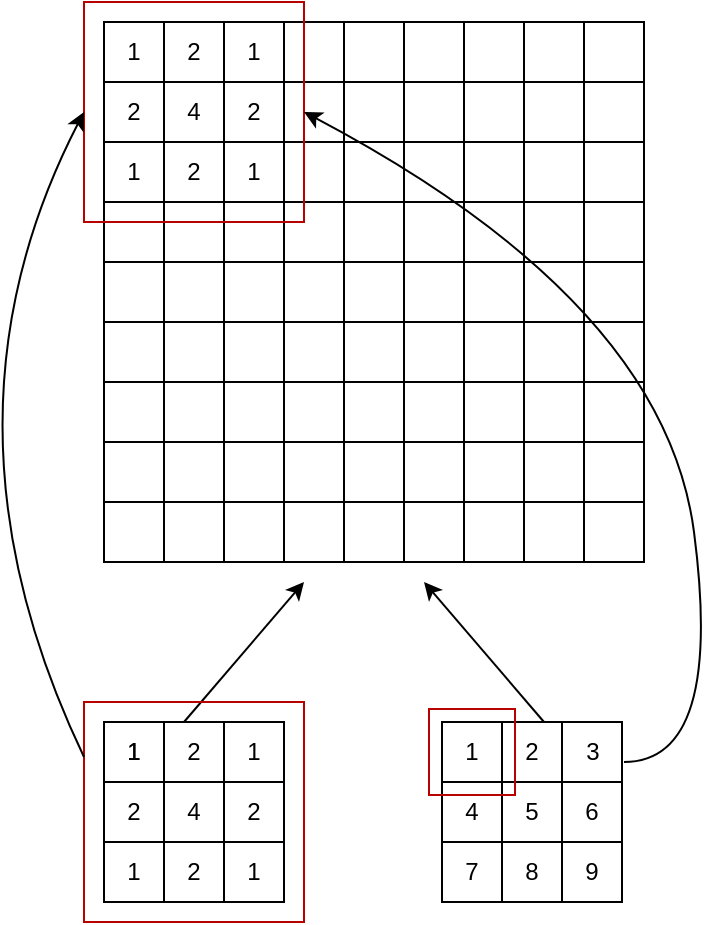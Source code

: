 <mxfile version="24.2.1" type="github">
  <diagram name="第 1 页" id="wfa_UhKyxMQuZNUXZOUe">
    <mxGraphModel dx="864" dy="561" grid="1" gridSize="10" guides="1" tooltips="1" connect="1" arrows="1" fold="1" page="1" pageScale="1" pageWidth="827" pageHeight="1169" math="0" shadow="0">
      <root>
        <mxCell id="0" />
        <mxCell id="1" parent="0" />
        <mxCell id="UCycTi4Z6VNCuyReyP9J-1" value="" style="whiteSpace=wrap;html=1;aspect=fixed;" vertex="1" parent="1">
          <mxGeometry x="200" y="100" width="270" height="270" as="geometry" />
        </mxCell>
        <mxCell id="UCycTi4Z6VNCuyReyP9J-2" value="" style="whiteSpace=wrap;html=1;aspect=fixed;" vertex="1" parent="1">
          <mxGeometry x="200" y="450" width="90" height="90" as="geometry" />
        </mxCell>
        <mxCell id="UCycTi4Z6VNCuyReyP9J-4" value="" style="endArrow=none;html=1;rounded=0;" edge="1" parent="1">
          <mxGeometry width="50" height="50" relative="1" as="geometry">
            <mxPoint x="200" y="480" as="sourcePoint" />
            <mxPoint x="290" y="480" as="targetPoint" />
          </mxGeometry>
        </mxCell>
        <mxCell id="UCycTi4Z6VNCuyReyP9J-5" value="" style="endArrow=none;html=1;rounded=0;" edge="1" parent="1">
          <mxGeometry width="50" height="50" relative="1" as="geometry">
            <mxPoint x="200" y="510" as="sourcePoint" />
            <mxPoint x="290" y="510" as="targetPoint" />
          </mxGeometry>
        </mxCell>
        <mxCell id="UCycTi4Z6VNCuyReyP9J-8" value="" style="endArrow=none;html=1;rounded=0;" edge="1" parent="1">
          <mxGeometry width="50" height="50" relative="1" as="geometry">
            <mxPoint x="230" y="540" as="sourcePoint" />
            <mxPoint x="230" y="450" as="targetPoint" />
          </mxGeometry>
        </mxCell>
        <mxCell id="UCycTi4Z6VNCuyReyP9J-9" value="" style="endArrow=none;html=1;rounded=0;" edge="1" parent="1">
          <mxGeometry width="50" height="50" relative="1" as="geometry">
            <mxPoint x="260" y="540" as="sourcePoint" />
            <mxPoint x="260" y="450" as="targetPoint" />
          </mxGeometry>
        </mxCell>
        <mxCell id="UCycTi4Z6VNCuyReyP9J-16" value="" style="endArrow=classic;html=1;rounded=0;" edge="1" parent="1">
          <mxGeometry width="50" height="50" relative="1" as="geometry">
            <mxPoint x="240" y="450" as="sourcePoint" />
            <mxPoint x="300" y="380" as="targetPoint" />
          </mxGeometry>
        </mxCell>
        <mxCell id="UCycTi4Z6VNCuyReyP9J-17" value="" style="endArrow=classic;html=1;rounded=0;" edge="1" parent="1">
          <mxGeometry width="50" height="50" relative="1" as="geometry">
            <mxPoint x="420" y="450" as="sourcePoint" />
            <mxPoint x="360" y="380" as="targetPoint" />
          </mxGeometry>
        </mxCell>
        <mxCell id="UCycTi4Z6VNCuyReyP9J-19" value="" style="whiteSpace=wrap;html=1;aspect=fixed;" vertex="1" parent="1">
          <mxGeometry x="200" y="100" width="90" height="90" as="geometry" />
        </mxCell>
        <mxCell id="UCycTi4Z6VNCuyReyP9J-20" value="" style="endArrow=none;html=1;rounded=0;" edge="1" parent="1">
          <mxGeometry width="50" height="50" relative="1" as="geometry">
            <mxPoint x="200" y="130" as="sourcePoint" />
            <mxPoint x="290" y="130" as="targetPoint" />
          </mxGeometry>
        </mxCell>
        <mxCell id="UCycTi4Z6VNCuyReyP9J-21" value="" style="endArrow=none;html=1;rounded=0;" edge="1" parent="1">
          <mxGeometry width="50" height="50" relative="1" as="geometry">
            <mxPoint x="200" y="160" as="sourcePoint" />
            <mxPoint x="290" y="160" as="targetPoint" />
          </mxGeometry>
        </mxCell>
        <mxCell id="UCycTi4Z6VNCuyReyP9J-22" value="" style="endArrow=none;html=1;rounded=0;" edge="1" parent="1">
          <mxGeometry width="50" height="50" relative="1" as="geometry">
            <mxPoint x="230" y="190" as="sourcePoint" />
            <mxPoint x="230" y="100" as="targetPoint" />
          </mxGeometry>
        </mxCell>
        <mxCell id="UCycTi4Z6VNCuyReyP9J-23" value="" style="endArrow=none;html=1;rounded=0;" edge="1" parent="1">
          <mxGeometry width="50" height="50" relative="1" as="geometry">
            <mxPoint x="260" y="190" as="sourcePoint" />
            <mxPoint x="260" y="100" as="targetPoint" />
          </mxGeometry>
        </mxCell>
        <mxCell id="UCycTi4Z6VNCuyReyP9J-24" value="" style="whiteSpace=wrap;html=1;aspect=fixed;" vertex="1" parent="1">
          <mxGeometry x="290" y="100" width="90" height="90" as="geometry" />
        </mxCell>
        <mxCell id="UCycTi4Z6VNCuyReyP9J-25" value="" style="endArrow=none;html=1;rounded=0;" edge="1" parent="1">
          <mxGeometry width="50" height="50" relative="1" as="geometry">
            <mxPoint x="290" y="130" as="sourcePoint" />
            <mxPoint x="380" y="130" as="targetPoint" />
          </mxGeometry>
        </mxCell>
        <mxCell id="UCycTi4Z6VNCuyReyP9J-26" value="" style="endArrow=none;html=1;rounded=0;" edge="1" parent="1">
          <mxGeometry width="50" height="50" relative="1" as="geometry">
            <mxPoint x="290" y="160" as="sourcePoint" />
            <mxPoint x="380" y="160" as="targetPoint" />
          </mxGeometry>
        </mxCell>
        <mxCell id="UCycTi4Z6VNCuyReyP9J-27" value="" style="endArrow=none;html=1;rounded=0;" edge="1" parent="1">
          <mxGeometry width="50" height="50" relative="1" as="geometry">
            <mxPoint x="320" y="190" as="sourcePoint" />
            <mxPoint x="320" y="100" as="targetPoint" />
          </mxGeometry>
        </mxCell>
        <mxCell id="UCycTi4Z6VNCuyReyP9J-28" value="" style="endArrow=none;html=1;rounded=0;" edge="1" parent="1">
          <mxGeometry width="50" height="50" relative="1" as="geometry">
            <mxPoint x="350" y="190" as="sourcePoint" />
            <mxPoint x="350" y="100" as="targetPoint" />
          </mxGeometry>
        </mxCell>
        <mxCell id="UCycTi4Z6VNCuyReyP9J-29" value="" style="whiteSpace=wrap;html=1;aspect=fixed;" vertex="1" parent="1">
          <mxGeometry x="380" y="100" width="90" height="90" as="geometry" />
        </mxCell>
        <mxCell id="UCycTi4Z6VNCuyReyP9J-30" value="" style="endArrow=none;html=1;rounded=0;" edge="1" parent="1">
          <mxGeometry width="50" height="50" relative="1" as="geometry">
            <mxPoint x="380" y="130" as="sourcePoint" />
            <mxPoint x="470" y="130" as="targetPoint" />
          </mxGeometry>
        </mxCell>
        <mxCell id="UCycTi4Z6VNCuyReyP9J-31" value="" style="endArrow=none;html=1;rounded=0;" edge="1" parent="1">
          <mxGeometry width="50" height="50" relative="1" as="geometry">
            <mxPoint x="380" y="160" as="sourcePoint" />
            <mxPoint x="470" y="160" as="targetPoint" />
          </mxGeometry>
        </mxCell>
        <mxCell id="UCycTi4Z6VNCuyReyP9J-32" value="" style="endArrow=none;html=1;rounded=0;" edge="1" parent="1">
          <mxGeometry width="50" height="50" relative="1" as="geometry">
            <mxPoint x="410" y="190" as="sourcePoint" />
            <mxPoint x="410" y="100" as="targetPoint" />
          </mxGeometry>
        </mxCell>
        <mxCell id="UCycTi4Z6VNCuyReyP9J-33" value="" style="endArrow=none;html=1;rounded=0;" edge="1" parent="1">
          <mxGeometry width="50" height="50" relative="1" as="geometry">
            <mxPoint x="440" y="190" as="sourcePoint" />
            <mxPoint x="440" y="100" as="targetPoint" />
          </mxGeometry>
        </mxCell>
        <mxCell id="UCycTi4Z6VNCuyReyP9J-39" value="" style="whiteSpace=wrap;html=1;aspect=fixed;" vertex="1" parent="1">
          <mxGeometry x="200" y="190" width="90" height="90" as="geometry" />
        </mxCell>
        <mxCell id="UCycTi4Z6VNCuyReyP9J-40" value="" style="endArrow=none;html=1;rounded=0;" edge="1" parent="1">
          <mxGeometry width="50" height="50" relative="1" as="geometry">
            <mxPoint x="200" y="220" as="sourcePoint" />
            <mxPoint x="290" y="220" as="targetPoint" />
          </mxGeometry>
        </mxCell>
        <mxCell id="UCycTi4Z6VNCuyReyP9J-41" value="" style="endArrow=none;html=1;rounded=0;" edge="1" parent="1">
          <mxGeometry width="50" height="50" relative="1" as="geometry">
            <mxPoint x="200" y="250" as="sourcePoint" />
            <mxPoint x="290" y="250" as="targetPoint" />
          </mxGeometry>
        </mxCell>
        <mxCell id="UCycTi4Z6VNCuyReyP9J-42" value="" style="endArrow=none;html=1;rounded=0;" edge="1" parent="1">
          <mxGeometry width="50" height="50" relative="1" as="geometry">
            <mxPoint x="230" y="280" as="sourcePoint" />
            <mxPoint x="230" y="190" as="targetPoint" />
          </mxGeometry>
        </mxCell>
        <mxCell id="UCycTi4Z6VNCuyReyP9J-43" value="" style="endArrow=none;html=1;rounded=0;" edge="1" parent="1">
          <mxGeometry width="50" height="50" relative="1" as="geometry">
            <mxPoint x="260" y="280" as="sourcePoint" />
            <mxPoint x="260" y="190" as="targetPoint" />
          </mxGeometry>
        </mxCell>
        <mxCell id="UCycTi4Z6VNCuyReyP9J-44" value="" style="whiteSpace=wrap;html=1;aspect=fixed;" vertex="1" parent="1">
          <mxGeometry x="200" y="280" width="90" height="90" as="geometry" />
        </mxCell>
        <mxCell id="UCycTi4Z6VNCuyReyP9J-45" value="" style="endArrow=none;html=1;rounded=0;" edge="1" parent="1">
          <mxGeometry width="50" height="50" relative="1" as="geometry">
            <mxPoint x="200" y="310" as="sourcePoint" />
            <mxPoint x="290" y="310" as="targetPoint" />
          </mxGeometry>
        </mxCell>
        <mxCell id="UCycTi4Z6VNCuyReyP9J-46" value="" style="endArrow=none;html=1;rounded=0;" edge="1" parent="1">
          <mxGeometry width="50" height="50" relative="1" as="geometry">
            <mxPoint x="200" y="340" as="sourcePoint" />
            <mxPoint x="290" y="340" as="targetPoint" />
          </mxGeometry>
        </mxCell>
        <mxCell id="UCycTi4Z6VNCuyReyP9J-47" value="" style="endArrow=none;html=1;rounded=0;" edge="1" parent="1">
          <mxGeometry width="50" height="50" relative="1" as="geometry">
            <mxPoint x="230" y="370" as="sourcePoint" />
            <mxPoint x="230" y="280" as="targetPoint" />
          </mxGeometry>
        </mxCell>
        <mxCell id="UCycTi4Z6VNCuyReyP9J-48" value="" style="endArrow=none;html=1;rounded=0;" edge="1" parent="1">
          <mxGeometry width="50" height="50" relative="1" as="geometry">
            <mxPoint x="260" y="370" as="sourcePoint" />
            <mxPoint x="260" y="280" as="targetPoint" />
          </mxGeometry>
        </mxCell>
        <mxCell id="UCycTi4Z6VNCuyReyP9J-49" value="" style="whiteSpace=wrap;html=1;aspect=fixed;" vertex="1" parent="1">
          <mxGeometry x="290" y="190" width="90" height="90" as="geometry" />
        </mxCell>
        <mxCell id="UCycTi4Z6VNCuyReyP9J-50" value="" style="endArrow=none;html=1;rounded=0;" edge="1" parent="1">
          <mxGeometry width="50" height="50" relative="1" as="geometry">
            <mxPoint x="290" y="220" as="sourcePoint" />
            <mxPoint x="380" y="220" as="targetPoint" />
          </mxGeometry>
        </mxCell>
        <mxCell id="UCycTi4Z6VNCuyReyP9J-51" value="" style="endArrow=none;html=1;rounded=0;" edge="1" parent="1">
          <mxGeometry width="50" height="50" relative="1" as="geometry">
            <mxPoint x="290" y="250" as="sourcePoint" />
            <mxPoint x="380" y="250" as="targetPoint" />
          </mxGeometry>
        </mxCell>
        <mxCell id="UCycTi4Z6VNCuyReyP9J-52" value="" style="endArrow=none;html=1;rounded=0;" edge="1" parent="1">
          <mxGeometry width="50" height="50" relative="1" as="geometry">
            <mxPoint x="320" y="280" as="sourcePoint" />
            <mxPoint x="320" y="190" as="targetPoint" />
          </mxGeometry>
        </mxCell>
        <mxCell id="UCycTi4Z6VNCuyReyP9J-53" value="" style="endArrow=none;html=1;rounded=0;" edge="1" parent="1">
          <mxGeometry width="50" height="50" relative="1" as="geometry">
            <mxPoint x="350" y="280" as="sourcePoint" />
            <mxPoint x="350" y="190" as="targetPoint" />
          </mxGeometry>
        </mxCell>
        <mxCell id="UCycTi4Z6VNCuyReyP9J-54" value="" style="whiteSpace=wrap;html=1;aspect=fixed;" vertex="1" parent="1">
          <mxGeometry x="290" y="280" width="90" height="90" as="geometry" />
        </mxCell>
        <mxCell id="UCycTi4Z6VNCuyReyP9J-55" value="" style="endArrow=none;html=1;rounded=0;" edge="1" parent="1">
          <mxGeometry width="50" height="50" relative="1" as="geometry">
            <mxPoint x="290" y="310" as="sourcePoint" />
            <mxPoint x="380" y="310" as="targetPoint" />
          </mxGeometry>
        </mxCell>
        <mxCell id="UCycTi4Z6VNCuyReyP9J-56" value="" style="endArrow=none;html=1;rounded=0;" edge="1" parent="1">
          <mxGeometry width="50" height="50" relative="1" as="geometry">
            <mxPoint x="290" y="340" as="sourcePoint" />
            <mxPoint x="380" y="340" as="targetPoint" />
          </mxGeometry>
        </mxCell>
        <mxCell id="UCycTi4Z6VNCuyReyP9J-57" value="" style="endArrow=none;html=1;rounded=0;" edge="1" parent="1">
          <mxGeometry width="50" height="50" relative="1" as="geometry">
            <mxPoint x="320" y="370" as="sourcePoint" />
            <mxPoint x="320" y="280" as="targetPoint" />
          </mxGeometry>
        </mxCell>
        <mxCell id="UCycTi4Z6VNCuyReyP9J-58" value="" style="endArrow=none;html=1;rounded=0;" edge="1" parent="1">
          <mxGeometry width="50" height="50" relative="1" as="geometry">
            <mxPoint x="350" y="370" as="sourcePoint" />
            <mxPoint x="350" y="280" as="targetPoint" />
          </mxGeometry>
        </mxCell>
        <mxCell id="UCycTi4Z6VNCuyReyP9J-59" value="" style="whiteSpace=wrap;html=1;aspect=fixed;" vertex="1" parent="1">
          <mxGeometry x="380" y="280" width="90" height="90" as="geometry" />
        </mxCell>
        <mxCell id="UCycTi4Z6VNCuyReyP9J-60" value="" style="endArrow=none;html=1;rounded=0;" edge="1" parent="1">
          <mxGeometry width="50" height="50" relative="1" as="geometry">
            <mxPoint x="380" y="310" as="sourcePoint" />
            <mxPoint x="470" y="310" as="targetPoint" />
          </mxGeometry>
        </mxCell>
        <mxCell id="UCycTi4Z6VNCuyReyP9J-61" value="" style="endArrow=none;html=1;rounded=0;" edge="1" parent="1">
          <mxGeometry width="50" height="50" relative="1" as="geometry">
            <mxPoint x="380" y="340" as="sourcePoint" />
            <mxPoint x="470" y="340" as="targetPoint" />
          </mxGeometry>
        </mxCell>
        <mxCell id="UCycTi4Z6VNCuyReyP9J-62" value="" style="endArrow=none;html=1;rounded=0;" edge="1" parent="1">
          <mxGeometry width="50" height="50" relative="1" as="geometry">
            <mxPoint x="410" y="370" as="sourcePoint" />
            <mxPoint x="410" y="280" as="targetPoint" />
          </mxGeometry>
        </mxCell>
        <mxCell id="UCycTi4Z6VNCuyReyP9J-63" value="" style="endArrow=none;html=1;rounded=0;" edge="1" parent="1">
          <mxGeometry width="50" height="50" relative="1" as="geometry">
            <mxPoint x="440" y="370" as="sourcePoint" />
            <mxPoint x="440" y="280" as="targetPoint" />
          </mxGeometry>
        </mxCell>
        <mxCell id="UCycTi4Z6VNCuyReyP9J-64" value="" style="whiteSpace=wrap;html=1;aspect=fixed;" vertex="1" parent="1">
          <mxGeometry x="380" y="190" width="90" height="90" as="geometry" />
        </mxCell>
        <mxCell id="UCycTi4Z6VNCuyReyP9J-65" value="" style="endArrow=none;html=1;rounded=0;" edge="1" parent="1">
          <mxGeometry width="50" height="50" relative="1" as="geometry">
            <mxPoint x="380" y="220" as="sourcePoint" />
            <mxPoint x="470" y="220" as="targetPoint" />
          </mxGeometry>
        </mxCell>
        <mxCell id="UCycTi4Z6VNCuyReyP9J-66" value="" style="endArrow=none;html=1;rounded=0;" edge="1" parent="1">
          <mxGeometry width="50" height="50" relative="1" as="geometry">
            <mxPoint x="380" y="250" as="sourcePoint" />
            <mxPoint x="470" y="250" as="targetPoint" />
          </mxGeometry>
        </mxCell>
        <mxCell id="UCycTi4Z6VNCuyReyP9J-67" value="" style="endArrow=none;html=1;rounded=0;" edge="1" parent="1">
          <mxGeometry width="50" height="50" relative="1" as="geometry">
            <mxPoint x="410" y="280" as="sourcePoint" />
            <mxPoint x="410" y="190" as="targetPoint" />
          </mxGeometry>
        </mxCell>
        <mxCell id="UCycTi4Z6VNCuyReyP9J-68" value="" style="endArrow=none;html=1;rounded=0;" edge="1" parent="1">
          <mxGeometry width="50" height="50" relative="1" as="geometry">
            <mxPoint x="440" y="280" as="sourcePoint" />
            <mxPoint x="440" y="190" as="targetPoint" />
          </mxGeometry>
        </mxCell>
        <mxCell id="UCycTi4Z6VNCuyReyP9J-69" value="1" style="text;html=1;align=center;verticalAlign=middle;whiteSpace=wrap;rounded=0;" vertex="1" parent="1">
          <mxGeometry x="200" y="450" width="30" height="30" as="geometry" />
        </mxCell>
        <mxCell id="UCycTi4Z6VNCuyReyP9J-70" value="2" style="text;html=1;align=center;verticalAlign=middle;whiteSpace=wrap;rounded=0;" vertex="1" parent="1">
          <mxGeometry x="230" y="450" width="30" height="30" as="geometry" />
        </mxCell>
        <mxCell id="UCycTi4Z6VNCuyReyP9J-71" value="1" style="text;html=1;align=center;verticalAlign=middle;whiteSpace=wrap;rounded=0;" vertex="1" parent="1">
          <mxGeometry x="260" y="450" width="30" height="30" as="geometry" />
        </mxCell>
        <mxCell id="UCycTi4Z6VNCuyReyP9J-72" value="2" style="text;html=1;align=center;verticalAlign=middle;whiteSpace=wrap;rounded=0;" vertex="1" parent="1">
          <mxGeometry x="200" y="480" width="30" height="30" as="geometry" />
        </mxCell>
        <mxCell id="UCycTi4Z6VNCuyReyP9J-73" value="4" style="text;html=1;align=center;verticalAlign=middle;whiteSpace=wrap;rounded=0;" vertex="1" parent="1">
          <mxGeometry x="230" y="480" width="30" height="30" as="geometry" />
        </mxCell>
        <mxCell id="UCycTi4Z6VNCuyReyP9J-74" value="2" style="text;html=1;align=center;verticalAlign=middle;whiteSpace=wrap;rounded=0;" vertex="1" parent="1">
          <mxGeometry x="260" y="480" width="30" height="30" as="geometry" />
        </mxCell>
        <mxCell id="UCycTi4Z6VNCuyReyP9J-75" value="1" style="text;html=1;align=center;verticalAlign=middle;whiteSpace=wrap;rounded=0;" vertex="1" parent="1">
          <mxGeometry x="260" y="510" width="30" height="30" as="geometry" />
        </mxCell>
        <mxCell id="UCycTi4Z6VNCuyReyP9J-76" value="2" style="text;html=1;align=center;verticalAlign=middle;whiteSpace=wrap;rounded=0;" vertex="1" parent="1">
          <mxGeometry x="230" y="510" width="30" height="30" as="geometry" />
        </mxCell>
        <mxCell id="UCycTi4Z6VNCuyReyP9J-77" value="1" style="text;html=1;align=center;verticalAlign=middle;whiteSpace=wrap;rounded=0;" vertex="1" parent="1">
          <mxGeometry x="200" y="510" width="30" height="30" as="geometry" />
        </mxCell>
        <mxCell id="UCycTi4Z6VNCuyReyP9J-92" value="" style="whiteSpace=wrap;html=1;aspect=fixed;" vertex="1" parent="1">
          <mxGeometry x="369" y="450" width="90" height="90" as="geometry" />
        </mxCell>
        <mxCell id="UCycTi4Z6VNCuyReyP9J-93" value="" style="endArrow=none;html=1;rounded=0;" edge="1" parent="1">
          <mxGeometry width="50" height="50" relative="1" as="geometry">
            <mxPoint x="369" y="480" as="sourcePoint" />
            <mxPoint x="459" y="480" as="targetPoint" />
          </mxGeometry>
        </mxCell>
        <mxCell id="UCycTi4Z6VNCuyReyP9J-94" value="" style="endArrow=none;html=1;rounded=0;" edge="1" parent="1">
          <mxGeometry width="50" height="50" relative="1" as="geometry">
            <mxPoint x="369" y="510" as="sourcePoint" />
            <mxPoint x="459" y="510" as="targetPoint" />
          </mxGeometry>
        </mxCell>
        <mxCell id="UCycTi4Z6VNCuyReyP9J-95" value="" style="endArrow=none;html=1;rounded=0;" edge="1" parent="1">
          <mxGeometry width="50" height="50" relative="1" as="geometry">
            <mxPoint x="399" y="540" as="sourcePoint" />
            <mxPoint x="399" y="450" as="targetPoint" />
          </mxGeometry>
        </mxCell>
        <mxCell id="UCycTi4Z6VNCuyReyP9J-96" value="" style="endArrow=none;html=1;rounded=0;" edge="1" parent="1">
          <mxGeometry width="50" height="50" relative="1" as="geometry">
            <mxPoint x="429" y="540" as="sourcePoint" />
            <mxPoint x="429" y="450" as="targetPoint" />
          </mxGeometry>
        </mxCell>
        <mxCell id="UCycTi4Z6VNCuyReyP9J-97" value="1" style="text;html=1;align=center;verticalAlign=middle;whiteSpace=wrap;rounded=0;" vertex="1" parent="1">
          <mxGeometry x="369" y="450" width="30" height="30" as="geometry" />
        </mxCell>
        <mxCell id="UCycTi4Z6VNCuyReyP9J-98" value="2" style="text;html=1;align=center;verticalAlign=middle;whiteSpace=wrap;rounded=0;" vertex="1" parent="1">
          <mxGeometry x="399" y="450" width="30" height="30" as="geometry" />
        </mxCell>
        <mxCell id="UCycTi4Z6VNCuyReyP9J-99" value="3" style="text;html=1;align=center;verticalAlign=middle;whiteSpace=wrap;rounded=0;" vertex="1" parent="1">
          <mxGeometry x="430" y="450" width="29" height="30" as="geometry" />
        </mxCell>
        <mxCell id="UCycTi4Z6VNCuyReyP9J-100" value="4" style="text;html=1;align=center;verticalAlign=middle;whiteSpace=wrap;rounded=0;" vertex="1" parent="1">
          <mxGeometry x="369" y="480" width="30" height="30" as="geometry" />
        </mxCell>
        <mxCell id="UCycTi4Z6VNCuyReyP9J-101" value="5" style="text;html=1;align=center;verticalAlign=middle;whiteSpace=wrap;rounded=0;" vertex="1" parent="1">
          <mxGeometry x="399" y="480" width="30" height="30" as="geometry" />
        </mxCell>
        <mxCell id="UCycTi4Z6VNCuyReyP9J-102" value="6" style="text;html=1;align=center;verticalAlign=middle;whiteSpace=wrap;rounded=0;" vertex="1" parent="1">
          <mxGeometry x="429" y="480" width="30" height="30" as="geometry" />
        </mxCell>
        <mxCell id="UCycTi4Z6VNCuyReyP9J-103" value="9" style="text;html=1;align=center;verticalAlign=middle;whiteSpace=wrap;rounded=0;" vertex="1" parent="1">
          <mxGeometry x="429" y="510" width="30" height="30" as="geometry" />
        </mxCell>
        <mxCell id="UCycTi4Z6VNCuyReyP9J-104" value="8" style="text;html=1;align=center;verticalAlign=middle;whiteSpace=wrap;rounded=0;" vertex="1" parent="1">
          <mxGeometry x="399" y="510" width="30" height="30" as="geometry" />
        </mxCell>
        <mxCell id="UCycTi4Z6VNCuyReyP9J-105" value="7" style="text;html=1;align=center;verticalAlign=middle;whiteSpace=wrap;rounded=0;" vertex="1" parent="1">
          <mxGeometry x="369" y="510" width="30" height="30" as="geometry" />
        </mxCell>
        <mxCell id="UCycTi4Z6VNCuyReyP9J-106" value="" style="whiteSpace=wrap;html=1;aspect=fixed;fillColor=none;strokeColor=#B80202;" vertex="1" parent="1">
          <mxGeometry x="190" y="440" width="110" height="110" as="geometry" />
        </mxCell>
        <mxCell id="UCycTi4Z6VNCuyReyP9J-107" value="" style="whiteSpace=wrap;html=1;aspect=fixed;fillColor=none;strokeColor=#B80202;" vertex="1" parent="1">
          <mxGeometry x="362.5" y="443.5" width="43" height="43" as="geometry" />
        </mxCell>
        <mxCell id="UCycTi4Z6VNCuyReyP9J-109" value="" style="whiteSpace=wrap;html=1;aspect=fixed;fillColor=none;strokeColor=#B80202;" vertex="1" parent="1">
          <mxGeometry x="190" y="90" width="110" height="110" as="geometry" />
        </mxCell>
        <mxCell id="UCycTi4Z6VNCuyReyP9J-110" value="" style="curved=1;endArrow=classic;html=1;rounded=0;exitX=0;exitY=0.25;exitDx=0;exitDy=0;entryX=0;entryY=0.5;entryDx=0;entryDy=0;" edge="1" parent="1" source="UCycTi4Z6VNCuyReyP9J-106" target="UCycTi4Z6VNCuyReyP9J-109">
          <mxGeometry width="50" height="50" relative="1" as="geometry">
            <mxPoint x="110" y="350" as="sourcePoint" />
            <mxPoint x="160" y="300" as="targetPoint" />
            <Array as="points">
              <mxPoint x="110" y="300" />
            </Array>
          </mxGeometry>
        </mxCell>
        <mxCell id="UCycTi4Z6VNCuyReyP9J-111" value="" style="curved=1;endArrow=classic;html=1;rounded=0;entryX=1;entryY=0.5;entryDx=0;entryDy=0;" edge="1" parent="1" target="UCycTi4Z6VNCuyReyP9J-109">
          <mxGeometry width="50" height="50" relative="1" as="geometry">
            <mxPoint x="460" y="470" as="sourcePoint" />
            <mxPoint x="510" y="420" as="targetPoint" />
            <Array as="points">
              <mxPoint x="510" y="470" />
              <mxPoint x="480" y="240" />
            </Array>
          </mxGeometry>
        </mxCell>
        <mxCell id="UCycTi4Z6VNCuyReyP9J-112" value="1" style="text;html=1;align=center;verticalAlign=middle;whiteSpace=wrap;rounded=0;" vertex="1" parent="1">
          <mxGeometry x="200" y="450" width="30" height="30" as="geometry" />
        </mxCell>
        <mxCell id="UCycTi4Z6VNCuyReyP9J-127" value="" style="whiteSpace=wrap;html=1;aspect=fixed;" vertex="1" parent="1">
          <mxGeometry x="200" y="100" width="90" height="90" as="geometry" />
        </mxCell>
        <mxCell id="UCycTi4Z6VNCuyReyP9J-128" value="" style="endArrow=none;html=1;rounded=0;" edge="1" parent="1">
          <mxGeometry width="50" height="50" relative="1" as="geometry">
            <mxPoint x="200" y="130" as="sourcePoint" />
            <mxPoint x="290" y="130" as="targetPoint" />
          </mxGeometry>
        </mxCell>
        <mxCell id="UCycTi4Z6VNCuyReyP9J-129" value="" style="endArrow=none;html=1;rounded=0;" edge="1" parent="1">
          <mxGeometry width="50" height="50" relative="1" as="geometry">
            <mxPoint x="200" y="160" as="sourcePoint" />
            <mxPoint x="290" y="160" as="targetPoint" />
          </mxGeometry>
        </mxCell>
        <mxCell id="UCycTi4Z6VNCuyReyP9J-130" value="" style="endArrow=none;html=1;rounded=0;" edge="1" parent="1">
          <mxGeometry width="50" height="50" relative="1" as="geometry">
            <mxPoint x="230" y="190" as="sourcePoint" />
            <mxPoint x="230" y="100" as="targetPoint" />
          </mxGeometry>
        </mxCell>
        <mxCell id="UCycTi4Z6VNCuyReyP9J-131" value="" style="endArrow=none;html=1;rounded=0;" edge="1" parent="1">
          <mxGeometry width="50" height="50" relative="1" as="geometry">
            <mxPoint x="260" y="190" as="sourcePoint" />
            <mxPoint x="260" y="100" as="targetPoint" />
          </mxGeometry>
        </mxCell>
        <mxCell id="UCycTi4Z6VNCuyReyP9J-132" value="1" style="text;html=1;align=center;verticalAlign=middle;whiteSpace=wrap;rounded=0;" vertex="1" parent="1">
          <mxGeometry x="200" y="100" width="30" height="30" as="geometry" />
        </mxCell>
        <mxCell id="UCycTi4Z6VNCuyReyP9J-133" value="2" style="text;html=1;align=center;verticalAlign=middle;whiteSpace=wrap;rounded=0;" vertex="1" parent="1">
          <mxGeometry x="230" y="100" width="30" height="30" as="geometry" />
        </mxCell>
        <mxCell id="UCycTi4Z6VNCuyReyP9J-134" value="1" style="text;html=1;align=center;verticalAlign=middle;whiteSpace=wrap;rounded=0;" vertex="1" parent="1">
          <mxGeometry x="260" y="100" width="30" height="30" as="geometry" />
        </mxCell>
        <mxCell id="UCycTi4Z6VNCuyReyP9J-135" value="2" style="text;html=1;align=center;verticalAlign=middle;whiteSpace=wrap;rounded=0;" vertex="1" parent="1">
          <mxGeometry x="200" y="130" width="30" height="30" as="geometry" />
        </mxCell>
        <mxCell id="UCycTi4Z6VNCuyReyP9J-136" value="4" style="text;html=1;align=center;verticalAlign=middle;whiteSpace=wrap;rounded=0;" vertex="1" parent="1">
          <mxGeometry x="230" y="130" width="30" height="30" as="geometry" />
        </mxCell>
        <mxCell id="UCycTi4Z6VNCuyReyP9J-137" value="2" style="text;html=1;align=center;verticalAlign=middle;whiteSpace=wrap;rounded=0;" vertex="1" parent="1">
          <mxGeometry x="260" y="130" width="30" height="30" as="geometry" />
        </mxCell>
        <mxCell id="UCycTi4Z6VNCuyReyP9J-138" value="1" style="text;html=1;align=center;verticalAlign=middle;whiteSpace=wrap;rounded=0;" vertex="1" parent="1">
          <mxGeometry x="260" y="160" width="30" height="30" as="geometry" />
        </mxCell>
        <mxCell id="UCycTi4Z6VNCuyReyP9J-139" value="2" style="text;html=1;align=center;verticalAlign=middle;whiteSpace=wrap;rounded=0;" vertex="1" parent="1">
          <mxGeometry x="230" y="160" width="30" height="30" as="geometry" />
        </mxCell>
        <mxCell id="UCycTi4Z6VNCuyReyP9J-140" value="1" style="text;html=1;align=center;verticalAlign=middle;whiteSpace=wrap;rounded=0;" vertex="1" parent="1">
          <mxGeometry x="200" y="160" width="30" height="30" as="geometry" />
        </mxCell>
      </root>
    </mxGraphModel>
  </diagram>
</mxfile>
